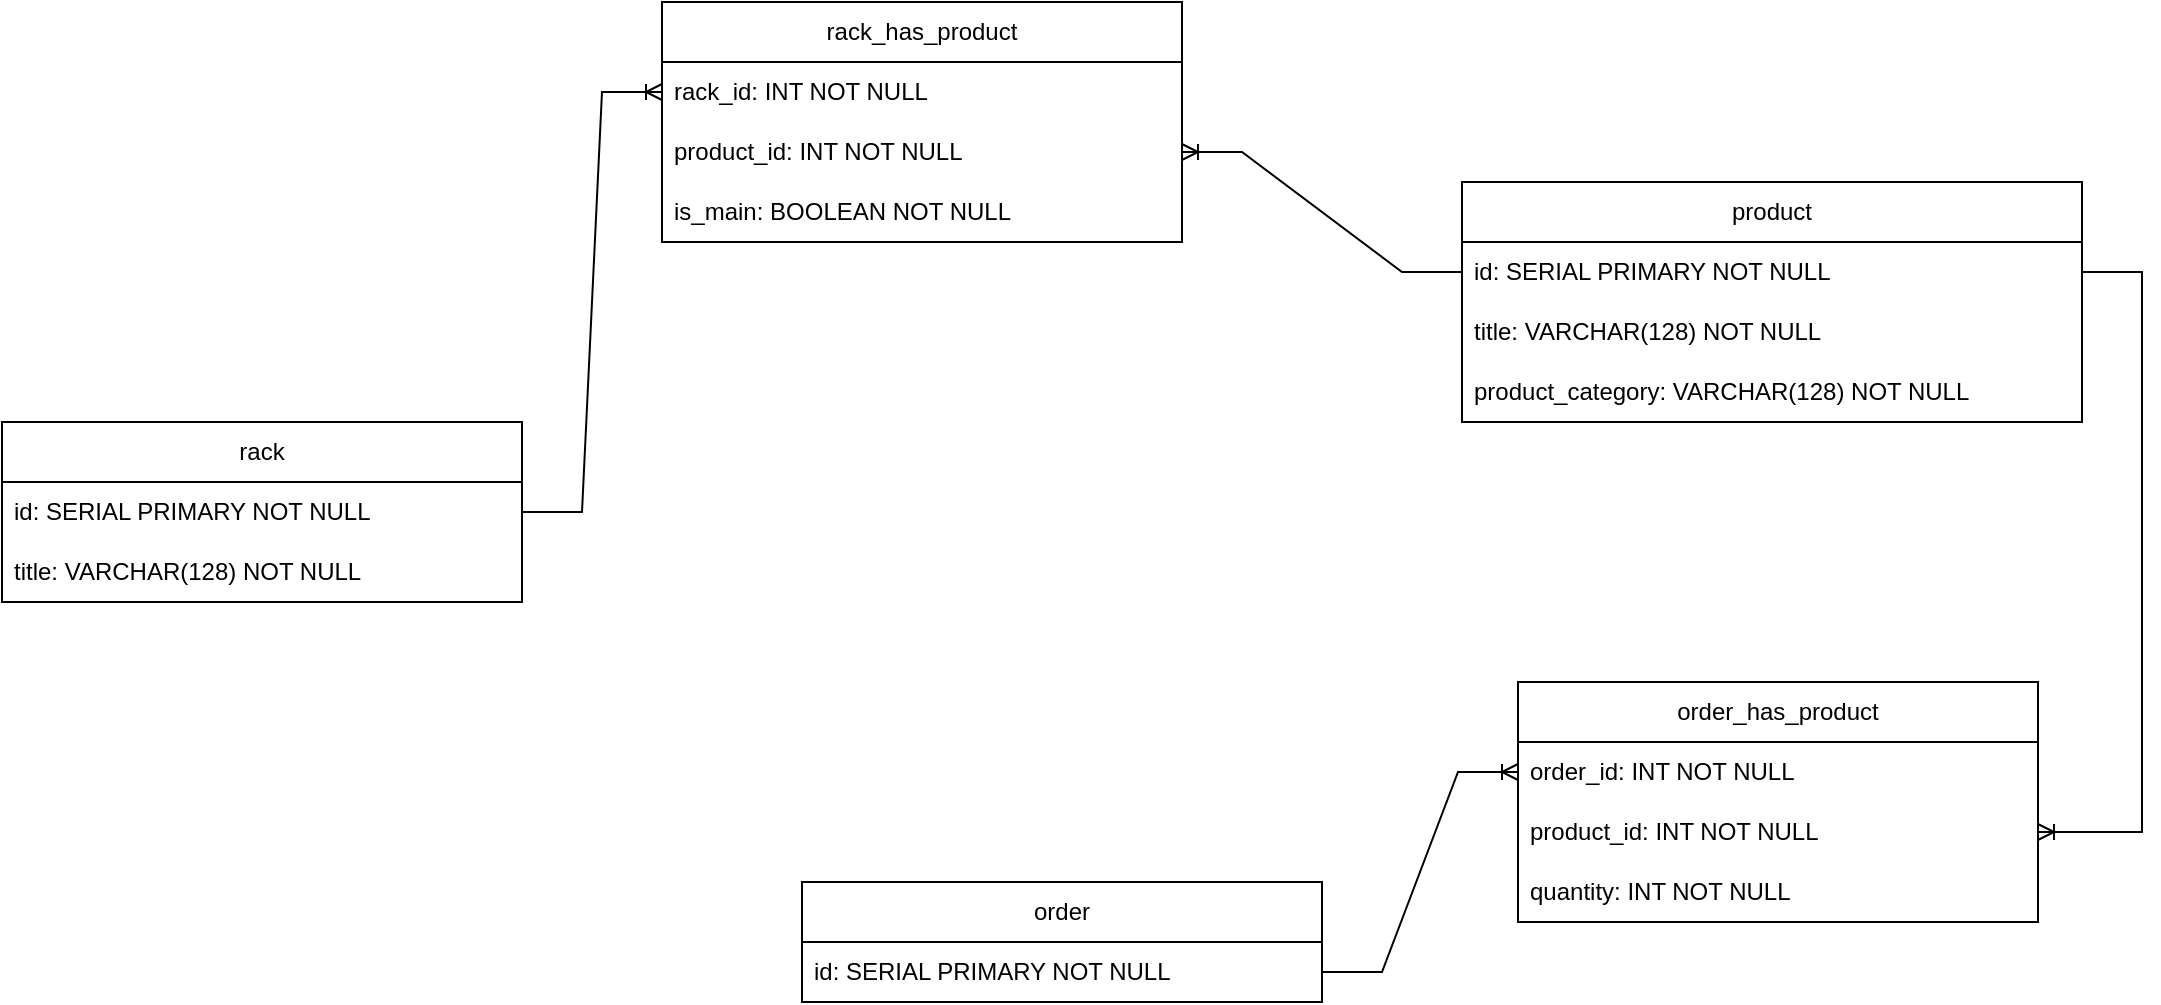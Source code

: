 <mxfile version="24.0.4" type="device">
  <diagram name="Страница — 1" id="wOpbduq3PeS3nukpr9e1">
    <mxGraphModel dx="2415" dy="1038" grid="1" gridSize="10" guides="1" tooltips="1" connect="1" arrows="1" fold="1" page="1" pageScale="1" pageWidth="827" pageHeight="1169" math="0" shadow="0">
      <root>
        <mxCell id="0" />
        <mxCell id="1" parent="0" />
        <mxCell id="dV33YKk3yYhc73rVrLF8-1" value="product" style="swimlane;fontStyle=0;childLayout=stackLayout;horizontal=1;startSize=30;horizontalStack=0;resizeParent=1;resizeParentMax=0;resizeLast=0;collapsible=1;marginBottom=0;whiteSpace=wrap;html=1;" parent="1" vertex="1">
          <mxGeometry x="400" y="110" width="310" height="120" as="geometry" />
        </mxCell>
        <mxCell id="dV33YKk3yYhc73rVrLF8-2" value="id: SERIAL PRIMARY NOT NULL" style="text;strokeColor=none;fillColor=none;align=left;verticalAlign=middle;spacingLeft=4;spacingRight=4;overflow=hidden;points=[[0,0.5],[1,0.5]];portConstraint=eastwest;rotatable=0;whiteSpace=wrap;html=1;" parent="dV33YKk3yYhc73rVrLF8-1" vertex="1">
          <mxGeometry y="30" width="310" height="30" as="geometry" />
        </mxCell>
        <mxCell id="dV33YKk3yYhc73rVrLF8-3" value="title: VARCHAR(128) NOT NULL&amp;nbsp;&amp;nbsp;" style="text;strokeColor=none;fillColor=none;align=left;verticalAlign=middle;spacingLeft=4;spacingRight=4;overflow=hidden;points=[[0,0.5],[1,0.5]];portConstraint=eastwest;rotatable=0;whiteSpace=wrap;html=1;" parent="dV33YKk3yYhc73rVrLF8-1" vertex="1">
          <mxGeometry y="60" width="310" height="30" as="geometry" />
        </mxCell>
        <mxCell id="yEjdCY0NwRETA_IwQepq-6" value="product_category: VARCHAR(128) NOT NULL&amp;nbsp;&amp;nbsp;" style="text;strokeColor=none;fillColor=none;align=left;verticalAlign=middle;spacingLeft=4;spacingRight=4;overflow=hidden;points=[[0,0.5],[1,0.5]];portConstraint=eastwest;rotatable=0;whiteSpace=wrap;html=1;" parent="dV33YKk3yYhc73rVrLF8-1" vertex="1">
          <mxGeometry y="90" width="310" height="30" as="geometry" />
        </mxCell>
        <mxCell id="dV33YKk3yYhc73rVrLF8-5" value="rack" style="swimlane;fontStyle=0;childLayout=stackLayout;horizontal=1;startSize=30;horizontalStack=0;resizeParent=1;resizeParentMax=0;resizeLast=0;collapsible=1;marginBottom=0;whiteSpace=wrap;html=1;" parent="1" vertex="1">
          <mxGeometry x="-330" y="230" width="260" height="90" as="geometry" />
        </mxCell>
        <mxCell id="dV33YKk3yYhc73rVrLF8-6" value="id: SERIAL PRIMARY NOT NULL" style="text;strokeColor=none;fillColor=none;align=left;verticalAlign=middle;spacingLeft=4;spacingRight=4;overflow=hidden;points=[[0,0.5],[1,0.5]];portConstraint=eastwest;rotatable=0;whiteSpace=wrap;html=1;" parent="dV33YKk3yYhc73rVrLF8-5" vertex="1">
          <mxGeometry y="30" width="260" height="30" as="geometry" />
        </mxCell>
        <mxCell id="dV33YKk3yYhc73rVrLF8-7" value="title: VARCHAR(128) NOT NULL&amp;nbsp;&amp;nbsp;" style="text;strokeColor=none;fillColor=none;align=left;verticalAlign=middle;spacingLeft=4;spacingRight=4;overflow=hidden;points=[[0,0.5],[1,0.5]];portConstraint=eastwest;rotatable=0;whiteSpace=wrap;html=1;" parent="dV33YKk3yYhc73rVrLF8-5" vertex="1">
          <mxGeometry y="60" width="260" height="30" as="geometry" />
        </mxCell>
        <mxCell id="dV33YKk3yYhc73rVrLF8-10" value="rack_has_product" style="swimlane;fontStyle=0;childLayout=stackLayout;horizontal=1;startSize=30;horizontalStack=0;resizeParent=1;resizeParentMax=0;resizeLast=0;collapsible=1;marginBottom=0;whiteSpace=wrap;html=1;" parent="1" vertex="1">
          <mxGeometry y="20" width="260" height="120" as="geometry" />
        </mxCell>
        <mxCell id="dV33YKk3yYhc73rVrLF8-11" value="rack_id: INT NOT NULL" style="text;strokeColor=none;fillColor=none;align=left;verticalAlign=middle;spacingLeft=4;spacingRight=4;overflow=hidden;points=[[0,0.5],[1,0.5]];portConstraint=eastwest;rotatable=0;whiteSpace=wrap;html=1;" parent="dV33YKk3yYhc73rVrLF8-10" vertex="1">
          <mxGeometry y="30" width="260" height="30" as="geometry" />
        </mxCell>
        <mxCell id="dV33YKk3yYhc73rVrLF8-12" value="product_id: INT NOT NULL&amp;nbsp;&amp;nbsp;" style="text;strokeColor=none;fillColor=none;align=left;verticalAlign=middle;spacingLeft=4;spacingRight=4;overflow=hidden;points=[[0,0.5],[1,0.5]];portConstraint=eastwest;rotatable=0;whiteSpace=wrap;html=1;" parent="dV33YKk3yYhc73rVrLF8-10" vertex="1">
          <mxGeometry y="60" width="260" height="30" as="geometry" />
        </mxCell>
        <mxCell id="7XdRYkwAtJt4beNlrDnK-1" value="is_main: BOOLEAN NOT NULL&amp;nbsp;&amp;nbsp;" style="text;strokeColor=none;fillColor=none;align=left;verticalAlign=middle;spacingLeft=4;spacingRight=4;overflow=hidden;points=[[0,0.5],[1,0.5]];portConstraint=eastwest;rotatable=0;whiteSpace=wrap;html=1;" vertex="1" parent="dV33YKk3yYhc73rVrLF8-10">
          <mxGeometry y="90" width="260" height="30" as="geometry" />
        </mxCell>
        <mxCell id="dV33YKk3yYhc73rVrLF8-13" value="" style="edgeStyle=entityRelationEdgeStyle;fontSize=12;html=1;endArrow=ERoneToMany;rounded=0;" parent="1" source="dV33YKk3yYhc73rVrLF8-6" target="dV33YKk3yYhc73rVrLF8-11" edge="1">
          <mxGeometry width="100" height="100" relative="1" as="geometry">
            <mxPoint x="-20" y="305" as="sourcePoint" />
            <mxPoint x="410" y="225" as="targetPoint" />
          </mxGeometry>
        </mxCell>
        <mxCell id="dV33YKk3yYhc73rVrLF8-14" value="" style="edgeStyle=entityRelationEdgeStyle;fontSize=12;html=1;endArrow=ERoneToMany;rounded=0;" parent="1" source="dV33YKk3yYhc73rVrLF8-2" target="dV33YKk3yYhc73rVrLF8-12" edge="1">
          <mxGeometry width="100" height="100" relative="1" as="geometry">
            <mxPoint x="110" y="380" as="sourcePoint" />
            <mxPoint x="310" y="180" as="targetPoint" />
          </mxGeometry>
        </mxCell>
        <mxCell id="dV33YKk3yYhc73rVrLF8-15" value="order" style="swimlane;fontStyle=0;childLayout=stackLayout;horizontal=1;startSize=30;horizontalStack=0;resizeParent=1;resizeParentMax=0;resizeLast=0;collapsible=1;marginBottom=0;whiteSpace=wrap;html=1;" parent="1" vertex="1">
          <mxGeometry x="70" y="460" width="260" height="60" as="geometry" />
        </mxCell>
        <mxCell id="dV33YKk3yYhc73rVrLF8-16" value="id: SERIAL PRIMARY NOT NULL" style="text;strokeColor=none;fillColor=none;align=left;verticalAlign=middle;spacingLeft=4;spacingRight=4;overflow=hidden;points=[[0,0.5],[1,0.5]];portConstraint=eastwest;rotatable=0;whiteSpace=wrap;html=1;" parent="dV33YKk3yYhc73rVrLF8-15" vertex="1">
          <mxGeometry y="30" width="260" height="30" as="geometry" />
        </mxCell>
        <mxCell id="dV33YKk3yYhc73rVrLF8-18" value="order_has_product" style="swimlane;fontStyle=0;childLayout=stackLayout;horizontal=1;startSize=30;horizontalStack=0;resizeParent=1;resizeParentMax=0;resizeLast=0;collapsible=1;marginBottom=0;whiteSpace=wrap;html=1;" parent="1" vertex="1">
          <mxGeometry x="428" y="360" width="260" height="120" as="geometry" />
        </mxCell>
        <mxCell id="dV33YKk3yYhc73rVrLF8-19" value="order_id: INT NOT NULL" style="text;strokeColor=none;fillColor=none;align=left;verticalAlign=middle;spacingLeft=4;spacingRight=4;overflow=hidden;points=[[0,0.5],[1,0.5]];portConstraint=eastwest;rotatable=0;whiteSpace=wrap;html=1;" parent="dV33YKk3yYhc73rVrLF8-18" vertex="1">
          <mxGeometry y="30" width="260" height="30" as="geometry" />
        </mxCell>
        <mxCell id="dV33YKk3yYhc73rVrLF8-20" value="product_id: INT NOT NULL&amp;nbsp;&amp;nbsp;" style="text;strokeColor=none;fillColor=none;align=left;verticalAlign=middle;spacingLeft=4;spacingRight=4;overflow=hidden;points=[[0,0.5],[1,0.5]];portConstraint=eastwest;rotatable=0;whiteSpace=wrap;html=1;" parent="dV33YKk3yYhc73rVrLF8-18" vertex="1">
          <mxGeometry y="60" width="260" height="30" as="geometry" />
        </mxCell>
        <mxCell id="dV33YKk3yYhc73rVrLF8-23" value="quantity: INT NOT NULL&amp;nbsp;&amp;nbsp;" style="text;strokeColor=none;fillColor=none;align=left;verticalAlign=middle;spacingLeft=4;spacingRight=4;overflow=hidden;points=[[0,0.5],[1,0.5]];portConstraint=eastwest;rotatable=0;whiteSpace=wrap;html=1;" parent="dV33YKk3yYhc73rVrLF8-18" vertex="1">
          <mxGeometry y="90" width="260" height="30" as="geometry" />
        </mxCell>
        <mxCell id="dV33YKk3yYhc73rVrLF8-21" value="" style="edgeStyle=entityRelationEdgeStyle;fontSize=12;html=1;endArrow=ERoneToMany;rounded=0;" parent="1" source="dV33YKk3yYhc73rVrLF8-16" target="dV33YKk3yYhc73rVrLF8-19" edge="1">
          <mxGeometry width="100" height="100" relative="1" as="geometry">
            <mxPoint x="-60" y="285" as="sourcePoint" />
            <mxPoint x="410" y="225" as="targetPoint" />
          </mxGeometry>
        </mxCell>
        <mxCell id="dV33YKk3yYhc73rVrLF8-22" value="" style="edgeStyle=entityRelationEdgeStyle;fontSize=12;html=1;endArrow=ERoneToMany;rounded=0;" parent="1" source="dV33YKk3yYhc73rVrLF8-2" target="dV33YKk3yYhc73rVrLF8-20" edge="1">
          <mxGeometry width="100" height="100" relative="1" as="geometry">
            <mxPoint x="340" y="515" as="sourcePoint" />
            <mxPoint x="740" y="260" as="targetPoint" />
          </mxGeometry>
        </mxCell>
      </root>
    </mxGraphModel>
  </diagram>
</mxfile>
